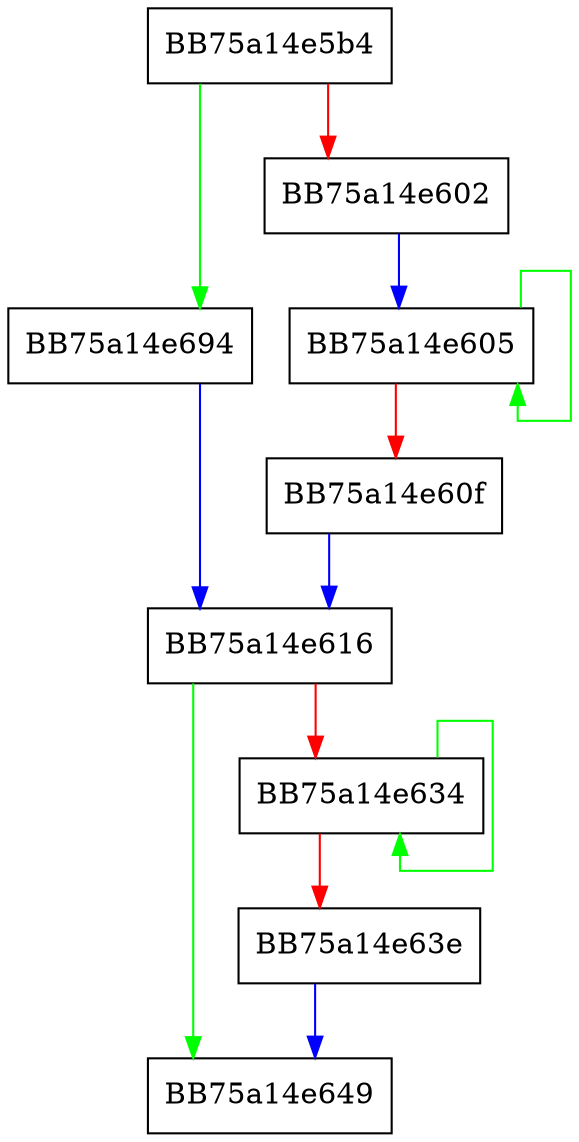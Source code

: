digraph McTemplateU0qzz_MPEventWriteTransfer {
  node [shape="box"];
  graph [splines=ortho];
  BB75a14e5b4 -> BB75a14e694 [color="green"];
  BB75a14e5b4 -> BB75a14e602 [color="red"];
  BB75a14e602 -> BB75a14e605 [color="blue"];
  BB75a14e605 -> BB75a14e605 [color="green"];
  BB75a14e605 -> BB75a14e60f [color="red"];
  BB75a14e60f -> BB75a14e616 [color="blue"];
  BB75a14e616 -> BB75a14e649 [color="green"];
  BB75a14e616 -> BB75a14e634 [color="red"];
  BB75a14e634 -> BB75a14e634 [color="green"];
  BB75a14e634 -> BB75a14e63e [color="red"];
  BB75a14e63e -> BB75a14e649 [color="blue"];
  BB75a14e694 -> BB75a14e616 [color="blue"];
}